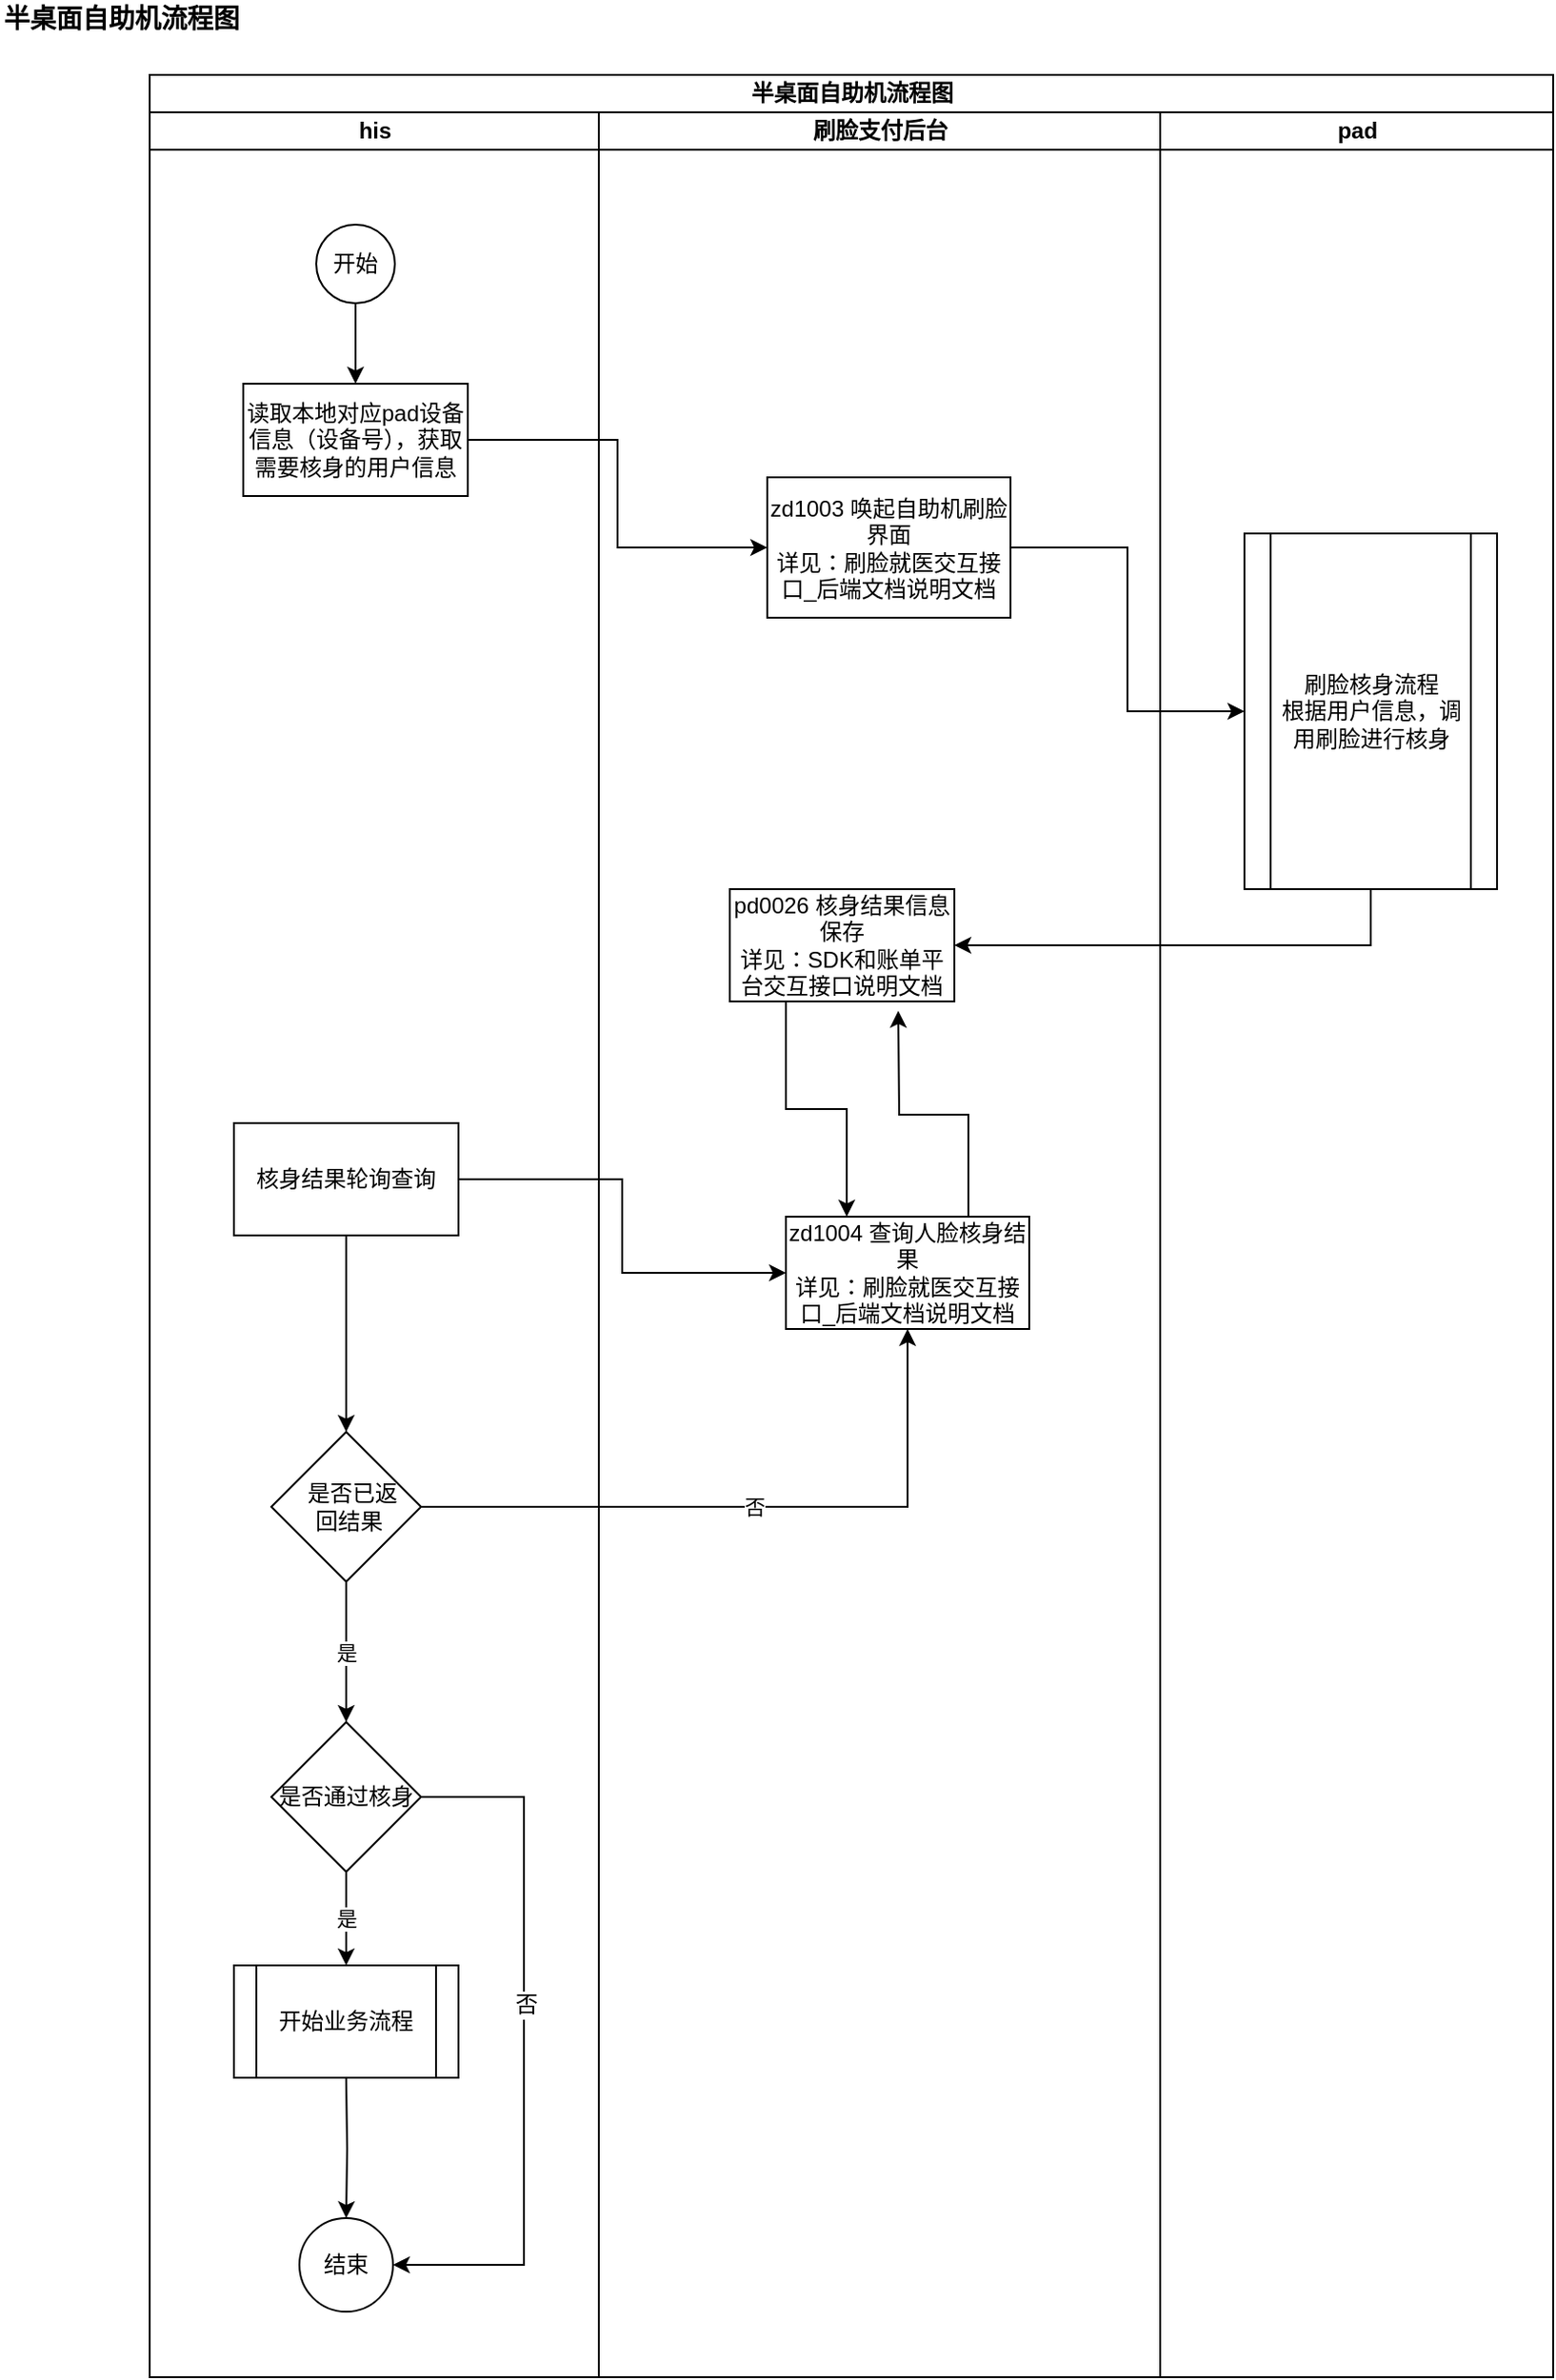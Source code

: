 <mxfile version="10.7.7" type="github"><diagram id="x4E3TPeYgIfpnz-8vZnE" name="Ã§Â¬Â¬ 1 Ã©Â¡Âµ"><mxGraphModel dx="1250" dy="550" grid="1" gridSize="10" guides="1" tooltips="1" connect="1" arrows="1" fold="1" page="1" pageScale="1" pageWidth="827" pageHeight="1169" math="0" shadow="0"><root><mxCell id="0"/><mxCell id="1" parent="0"/><mxCell id="ynSxGBKQNRuCxvblTKSF-1" value="半桌面自助机流程图" style="swimlane;html=1;childLayout=stackLayout;resizeParent=1;resizeParentMax=0;startSize=20;" parent="1" vertex="1"><mxGeometry x="90" y="50" width="750" height="1230" as="geometry"/></mxCell><mxCell id="ynSxGBKQNRuCxvblTKSF-2" value="his" style="swimlane;html=1;startSize=20;" parent="ynSxGBKQNRuCxvblTKSF-1" vertex="1"><mxGeometry y="20" width="240" height="1210" as="geometry"/></mxCell><mxCell id="ynSxGBKQNRuCxvblTKSF-5" value="读取本地对应pad设备信息（设备号），获取需要核身的用户信息" style="rounded=0;whiteSpace=wrap;html=1;" parent="ynSxGBKQNRuCxvblTKSF-2" vertex="1"><mxGeometry x="50" y="145" width="120" height="60" as="geometry"/></mxCell><mxCell id="ynSxGBKQNRuCxvblTKSF-16" value="" style="edgeStyle=orthogonalEdgeStyle;rounded=0;orthogonalLoop=1;jettySize=auto;html=1;" parent="ynSxGBKQNRuCxvblTKSF-2" source="ynSxGBKQNRuCxvblTKSF-15" target="ynSxGBKQNRuCxvblTKSF-5" edge="1"><mxGeometry relative="1" as="geometry"/></mxCell><mxCell id="ynSxGBKQNRuCxvblTKSF-15" value="开始" style="ellipse;whiteSpace=wrap;html=1;aspect=fixed;" parent="ynSxGBKQNRuCxvblTKSF-2" vertex="1"><mxGeometry x="89" y="60" width="42" height="42" as="geometry"/></mxCell><mxCell id="ynSxGBKQNRuCxvblTKSF-21" value="" style="edgeStyle=orthogonalEdgeStyle;rounded=0;orthogonalLoop=1;jettySize=auto;html=1;" parent="ynSxGBKQNRuCxvblTKSF-2" source="ynSxGBKQNRuCxvblTKSF-18" target="ynSxGBKQNRuCxvblTKSF-20" edge="1"><mxGeometry relative="1" as="geometry"/></mxCell><mxCell id="ynSxGBKQNRuCxvblTKSF-18" value="核身结果轮询查询" style="rounded=0;whiteSpace=wrap;html=1;" parent="ynSxGBKQNRuCxvblTKSF-2" vertex="1"><mxGeometry x="45" y="540" width="120" height="60" as="geometry"/></mxCell><mxCell id="ynSxGBKQNRuCxvblTKSF-23" value="是" style="edgeStyle=orthogonalEdgeStyle;rounded=0;orthogonalLoop=1;jettySize=auto;html=1;entryX=0.5;entryY=0;entryDx=0;entryDy=0;" parent="ynSxGBKQNRuCxvblTKSF-2" source="ynSxGBKQNRuCxvblTKSF-20" target="HgzthnNMNMkMMxdDRYcY-5" edge="1"><mxGeometry relative="1" as="geometry"><mxPoint x="105" y="825" as="targetPoint"/></mxGeometry></mxCell><mxCell id="ynSxGBKQNRuCxvblTKSF-20" value="&amp;nbsp; &amp;nbsp;是否已返&amp;nbsp; &amp;nbsp;回结果" style="rhombus;whiteSpace=wrap;html=1;" parent="ynSxGBKQNRuCxvblTKSF-2" vertex="1"><mxGeometry x="65" y="705" width="80" height="80" as="geometry"/></mxCell><mxCell id="ynSxGBKQNRuCxvblTKSF-27" style="edgeStyle=orthogonalEdgeStyle;rounded=0;orthogonalLoop=1;jettySize=auto;html=1;exitX=0.5;exitY=1;exitDx=0;exitDy=0;entryX=0.5;entryY=0;entryDx=0;entryDy=0;" parent="ynSxGBKQNRuCxvblTKSF-2" target="ynSxGBKQNRuCxvblTKSF-24" edge="1"><mxGeometry relative="1" as="geometry"><mxPoint x="105" y="1050" as="sourcePoint"/></mxGeometry></mxCell><mxCell id="ynSxGBKQNRuCxvblTKSF-24" value="结束" style="ellipse;whiteSpace=wrap;html=1;aspect=fixed;" parent="ynSxGBKQNRuCxvblTKSF-2" vertex="1"><mxGeometry x="80" y="1125" width="50" height="50" as="geometry"/></mxCell><mxCell id="ynSxGBKQNRuCxvblTKSF-31" value="开始业务流程" style="shape=process;whiteSpace=wrap;html=1;backgroundOutline=1;" parent="ynSxGBKQNRuCxvblTKSF-2" vertex="1"><mxGeometry x="45" y="990" width="120" height="60" as="geometry"/></mxCell><mxCell id="HgzthnNMNMkMMxdDRYcY-6" value="是" style="edgeStyle=orthogonalEdgeStyle;rounded=0;orthogonalLoop=1;jettySize=auto;html=1;" parent="ynSxGBKQNRuCxvblTKSF-2" source="HgzthnNMNMkMMxdDRYcY-5" target="ynSxGBKQNRuCxvblTKSF-31" edge="1"><mxGeometry relative="1" as="geometry"/></mxCell><mxCell id="HgzthnNMNMkMMxdDRYcY-7" style="edgeStyle=orthogonalEdgeStyle;rounded=0;orthogonalLoop=1;jettySize=auto;html=1;exitX=1;exitY=0.5;exitDx=0;exitDy=0;entryX=1;entryY=0.5;entryDx=0;entryDy=0;" parent="ynSxGBKQNRuCxvblTKSF-2" source="HgzthnNMNMkMMxdDRYcY-5" target="ynSxGBKQNRuCxvblTKSF-24" edge="1"><mxGeometry relative="1" as="geometry"><Array as="points"><mxPoint x="200" y="900"/><mxPoint x="200" y="1150"/></Array></mxGeometry></mxCell><mxCell id="HgzthnNMNMkMMxdDRYcY-8" value="否" style="text;html=1;resizable=0;points=[];align=center;verticalAlign=middle;labelBackgroundColor=#ffffff;" parent="HgzthnNMNMkMMxdDRYcY-7" vertex="1" connectable="0"><mxGeometry x="-0.114" y="1" relative="1" as="geometry"><mxPoint as="offset"/></mxGeometry></mxCell><mxCell id="HgzthnNMNMkMMxdDRYcY-5" value="是否通过核身" style="rhombus;whiteSpace=wrap;html=1;" parent="ynSxGBKQNRuCxvblTKSF-2" vertex="1"><mxGeometry x="65" y="860" width="80" height="80" as="geometry"/></mxCell><mxCell id="ynSxGBKQNRuCxvblTKSF-3" value="刷脸支付后台" style="swimlane;html=1;startSize=20;" parent="ynSxGBKQNRuCxvblTKSF-1" vertex="1"><mxGeometry x="240" y="20" width="300" height="1210" as="geometry"/></mxCell><mxCell id="ynSxGBKQNRuCxvblTKSF-6" value="zd1003&amp;nbsp;&lt;span&gt;唤起自助机刷脸界面&lt;/span&gt;&lt;br&gt;详见：刷脸就医交互接口_后端文档说明文档&lt;br&gt;" style="rounded=0;whiteSpace=wrap;html=1;" parent="ynSxGBKQNRuCxvblTKSF-3" vertex="1"><mxGeometry x="90" y="195" width="130" height="75" as="geometry"/></mxCell><mxCell id="ynSxGBKQNRuCxvblTKSF-12" value="zd1004&amp;nbsp;查询人脸核身结果&lt;br&gt;详见：刷脸就医交互接口_后端文档说明文档" style="rounded=0;whiteSpace=wrap;html=1;" parent="ynSxGBKQNRuCxvblTKSF-3" vertex="1"><mxGeometry x="100" y="590" width="130" height="60" as="geometry"/></mxCell><mxCell id="HgzthnNMNMkMMxdDRYcY-3" style="edgeStyle=orthogonalEdgeStyle;rounded=0;orthogonalLoop=1;jettySize=auto;html=1;exitX=0.25;exitY=1;exitDx=0;exitDy=0;entryX=0.25;entryY=0;entryDx=0;entryDy=0;" parent="ynSxGBKQNRuCxvblTKSF-3" source="ynSxGBKQNRuCxvblTKSF-13" target="ynSxGBKQNRuCxvblTKSF-12" edge="1"><mxGeometry relative="1" as="geometry"/></mxCell><mxCell id="ynSxGBKQNRuCxvblTKSF-13" value="pd0026&amp;nbsp;&lt;span&gt;核身结果信息保存&lt;br&gt;详见：&lt;/span&gt;&lt;span&gt;SDK和账单平台交互接口说明文档&lt;/span&gt;&lt;span&gt;&lt;br&gt;&lt;/span&gt;" style="rounded=0;whiteSpace=wrap;html=1;" parent="ynSxGBKQNRuCxvblTKSF-3" vertex="1"><mxGeometry x="70" y="415" width="120" height="60" as="geometry"/></mxCell><mxCell id="ynSxGBKQNRuCxvblTKSF-4" value="pad" style="swimlane;html=1;startSize=20;" parent="ynSxGBKQNRuCxvblTKSF-1" vertex="1"><mxGeometry x="540" y="20" width="210" height="1210" as="geometry"/></mxCell><mxCell id="ynSxGBKQNRuCxvblTKSF-9" value="刷脸核身流程&lt;br&gt;根据用户信息，调用刷脸进行核身" style="shape=process;whiteSpace=wrap;html=1;backgroundOutline=1;" parent="ynSxGBKQNRuCxvblTKSF-4" vertex="1"><mxGeometry x="45" y="225" width="135" height="190" as="geometry"/></mxCell><mxCell id="ynSxGBKQNRuCxvblTKSF-8" style="edgeStyle=orthogonalEdgeStyle;rounded=0;orthogonalLoop=1;jettySize=auto;html=1;exitX=1;exitY=0.5;exitDx=0;exitDy=0;entryX=0;entryY=0.5;entryDx=0;entryDy=0;" parent="ynSxGBKQNRuCxvblTKSF-1" source="ynSxGBKQNRuCxvblTKSF-5" target="ynSxGBKQNRuCxvblTKSF-6" edge="1"><mxGeometry relative="1" as="geometry"/></mxCell><mxCell id="ynSxGBKQNRuCxvblTKSF-10" style="edgeStyle=orthogonalEdgeStyle;rounded=0;orthogonalLoop=1;jettySize=auto;html=1;entryX=0;entryY=0.5;entryDx=0;entryDy=0;" parent="ynSxGBKQNRuCxvblTKSF-1" source="ynSxGBKQNRuCxvblTKSF-6" target="ynSxGBKQNRuCxvblTKSF-9" edge="1"><mxGeometry relative="1" as="geometry"/></mxCell><mxCell id="HgzthnNMNMkMMxdDRYcY-1" style="edgeStyle=orthogonalEdgeStyle;rounded=0;orthogonalLoop=1;jettySize=auto;html=1;exitX=1;exitY=0.5;exitDx=0;exitDy=0;entryX=0;entryY=0.5;entryDx=0;entryDy=0;" parent="ynSxGBKQNRuCxvblTKSF-1" source="ynSxGBKQNRuCxvblTKSF-18" target="ynSxGBKQNRuCxvblTKSF-12" edge="1"><mxGeometry relative="1" as="geometry"/></mxCell><mxCell id="ynSxGBKQNRuCxvblTKSF-14" style="edgeStyle=orthogonalEdgeStyle;rounded=0;orthogonalLoop=1;jettySize=auto;html=1;" parent="ynSxGBKQNRuCxvblTKSF-1" source="ynSxGBKQNRuCxvblTKSF-9" target="ynSxGBKQNRuCxvblTKSF-13" edge="1"><mxGeometry relative="1" as="geometry"><Array as="points"><mxPoint x="653" y="465"/></Array></mxGeometry></mxCell><mxCell id="HgzthnNMNMkMMxdDRYcY-4" value="否" style="edgeStyle=orthogonalEdgeStyle;rounded=0;orthogonalLoop=1;jettySize=auto;html=1;exitX=1;exitY=0.5;exitDx=0;exitDy=0;entryX=0.5;entryY=1;entryDx=0;entryDy=0;" parent="ynSxGBKQNRuCxvblTKSF-1" source="ynSxGBKQNRuCxvblTKSF-20" target="ynSxGBKQNRuCxvblTKSF-12" edge="1"><mxGeometry relative="1" as="geometry"/></mxCell><mxCell id="ynSxGBKQNRuCxvblTKSF-32" value="&lt;span&gt;&lt;font style=&quot;font-size: 14px&quot;&gt;&lt;b&gt;半桌面自助机流程图&lt;/b&gt;&lt;/font&gt;&lt;/span&gt;" style="text;html=1;strokeColor=none;fillColor=none;align=center;verticalAlign=middle;whiteSpace=wrap;rounded=0;" parent="1" vertex="1"><mxGeometry x="10" y="10" width="130" height="20" as="geometry"/></mxCell><mxCell id="HgzthnNMNMkMMxdDRYcY-2" style="edgeStyle=orthogonalEdgeStyle;rounded=0;orthogonalLoop=1;jettySize=auto;html=1;exitX=0.75;exitY=0;exitDx=0;exitDy=0;" parent="1" source="ynSxGBKQNRuCxvblTKSF-12" edge="1"><mxGeometry relative="1" as="geometry"><mxPoint x="490" y="550" as="targetPoint"/></mxGeometry></mxCell></root></mxGraphModel></diagram></mxfile>
